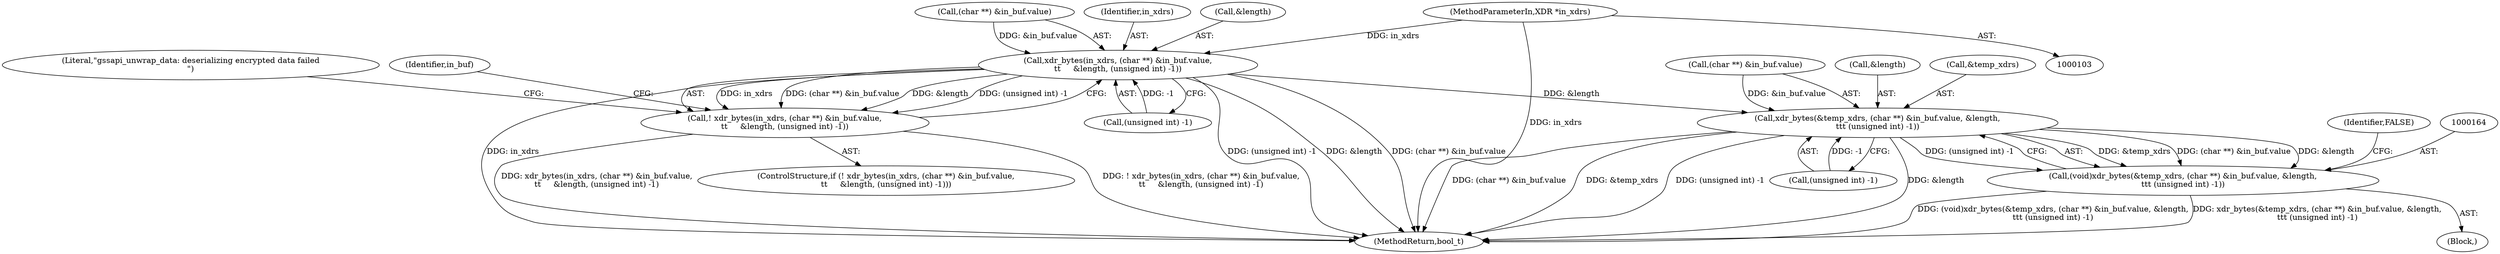 digraph "0_krb5_a197e92349a4aa2141b5dff12e9dd44c2a2166e3_1@pointer" {
"1000108" [label="(MethodParameterIn,XDR *in_xdrs)"];
"1000141" [label="(Call,xdr_bytes(in_xdrs, (char **) &in_buf.value,\n\t\t     &length, (unsigned int) -1))"];
"1000140" [label="(Call,! xdr_bytes(in_xdrs, (char **) &in_buf.value,\n\t\t     &length, (unsigned int) -1))"];
"1000165" [label="(Call,xdr_bytes(&temp_xdrs, (char **) &in_buf.value, &length,\n\t\t\t (unsigned int) -1))"];
"1000163" [label="(Call,(void)xdr_bytes(&temp_xdrs, (char **) &in_buf.value, &length,\n\t\t\t (unsigned int) -1))"];
"1000168" [label="(Call,(char **) &in_buf.value)"];
"1000142" [label="(Identifier,in_xdrs)"];
"1000176" [label="(Call,(unsigned int) -1)"];
"1000163" [label="(Call,(void)xdr_bytes(&temp_xdrs, (char **) &in_buf.value, &length,\n\t\t\t (unsigned int) -1))"];
"1000149" [label="(Call,&length)"];
"1000155" [label="(Block,)"];
"1000139" [label="(ControlStructure,if (! xdr_bytes(in_xdrs, (char **) &in_buf.value,\n\t\t     &length, (unsigned int) -1)))"];
"1000174" [label="(Call,&length)"];
"1000108" [label="(MethodParameterIn,XDR *in_xdrs)"];
"1000311" [label="(MethodReturn,bool_t)"];
"1000166" [label="(Call,&temp_xdrs)"];
"1000140" [label="(Call,! xdr_bytes(in_xdrs, (char **) &in_buf.value,\n\t\t     &length, (unsigned int) -1))"];
"1000181" [label="(Identifier,FALSE)"];
"1000151" [label="(Call,(unsigned int) -1)"];
"1000143" [label="(Call,(char **) &in_buf.value)"];
"1000165" [label="(Call,xdr_bytes(&temp_xdrs, (char **) &in_buf.value, &length,\n\t\t\t (unsigned int) -1))"];
"1000141" [label="(Call,xdr_bytes(in_xdrs, (char **) &in_buf.value,\n\t\t     &length, (unsigned int) -1))"];
"1000184" [label="(Identifier,in_buf)"];
"1000157" [label="(Literal,\"gssapi_unwrap_data: deserializing encrypted data failed\n\")"];
"1000108" -> "1000103"  [label="AST: "];
"1000108" -> "1000311"  [label="DDG: in_xdrs"];
"1000108" -> "1000141"  [label="DDG: in_xdrs"];
"1000141" -> "1000140"  [label="AST: "];
"1000141" -> "1000151"  [label="CFG: "];
"1000142" -> "1000141"  [label="AST: "];
"1000143" -> "1000141"  [label="AST: "];
"1000149" -> "1000141"  [label="AST: "];
"1000151" -> "1000141"  [label="AST: "];
"1000140" -> "1000141"  [label="CFG: "];
"1000141" -> "1000311"  [label="DDG: in_xdrs"];
"1000141" -> "1000311"  [label="DDG: (unsigned int) -1"];
"1000141" -> "1000311"  [label="DDG: &length"];
"1000141" -> "1000311"  [label="DDG: (char **) &in_buf.value"];
"1000141" -> "1000140"  [label="DDG: in_xdrs"];
"1000141" -> "1000140"  [label="DDG: (char **) &in_buf.value"];
"1000141" -> "1000140"  [label="DDG: &length"];
"1000141" -> "1000140"  [label="DDG: (unsigned int) -1"];
"1000143" -> "1000141"  [label="DDG: &in_buf.value"];
"1000151" -> "1000141"  [label="DDG: -1"];
"1000141" -> "1000165"  [label="DDG: &length"];
"1000140" -> "1000139"  [label="AST: "];
"1000157" -> "1000140"  [label="CFG: "];
"1000184" -> "1000140"  [label="CFG: "];
"1000140" -> "1000311"  [label="DDG: xdr_bytes(in_xdrs, (char **) &in_buf.value,\n\t\t     &length, (unsigned int) -1)"];
"1000140" -> "1000311"  [label="DDG: ! xdr_bytes(in_xdrs, (char **) &in_buf.value,\n\t\t     &length, (unsigned int) -1)"];
"1000165" -> "1000163"  [label="AST: "];
"1000165" -> "1000176"  [label="CFG: "];
"1000166" -> "1000165"  [label="AST: "];
"1000168" -> "1000165"  [label="AST: "];
"1000174" -> "1000165"  [label="AST: "];
"1000176" -> "1000165"  [label="AST: "];
"1000163" -> "1000165"  [label="CFG: "];
"1000165" -> "1000311"  [label="DDG: (char **) &in_buf.value"];
"1000165" -> "1000311"  [label="DDG: &temp_xdrs"];
"1000165" -> "1000311"  [label="DDG: (unsigned int) -1"];
"1000165" -> "1000311"  [label="DDG: &length"];
"1000165" -> "1000163"  [label="DDG: &temp_xdrs"];
"1000165" -> "1000163"  [label="DDG: (char **) &in_buf.value"];
"1000165" -> "1000163"  [label="DDG: &length"];
"1000165" -> "1000163"  [label="DDG: (unsigned int) -1"];
"1000168" -> "1000165"  [label="DDG: &in_buf.value"];
"1000176" -> "1000165"  [label="DDG: -1"];
"1000163" -> "1000155"  [label="AST: "];
"1000164" -> "1000163"  [label="AST: "];
"1000181" -> "1000163"  [label="CFG: "];
"1000163" -> "1000311"  [label="DDG: (void)xdr_bytes(&temp_xdrs, (char **) &in_buf.value, &length,\n\t\t\t (unsigned int) -1)"];
"1000163" -> "1000311"  [label="DDG: xdr_bytes(&temp_xdrs, (char **) &in_buf.value, &length,\n\t\t\t (unsigned int) -1)"];
}

